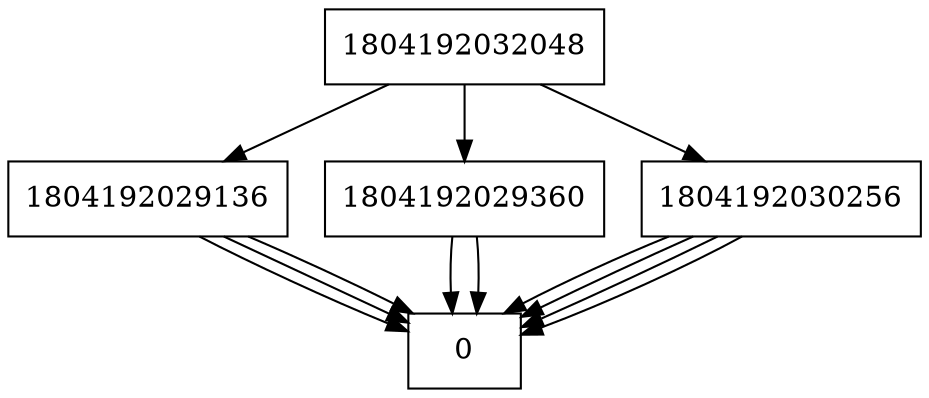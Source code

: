 digraph BTree {
     node [shape=record];
1804192032048 ->1804192029136;
1804192029136 ->0;
1804192029136 ->0;
1804192029136 ->0;
1804192032048 ->1804192029360;
1804192029360 ->0;
1804192029360 ->0;
1804192032048 ->1804192030256;
1804192030256 ->0;
1804192030256 ->0;
1804192030256 ->0;
1804192030256 ->0;
}
